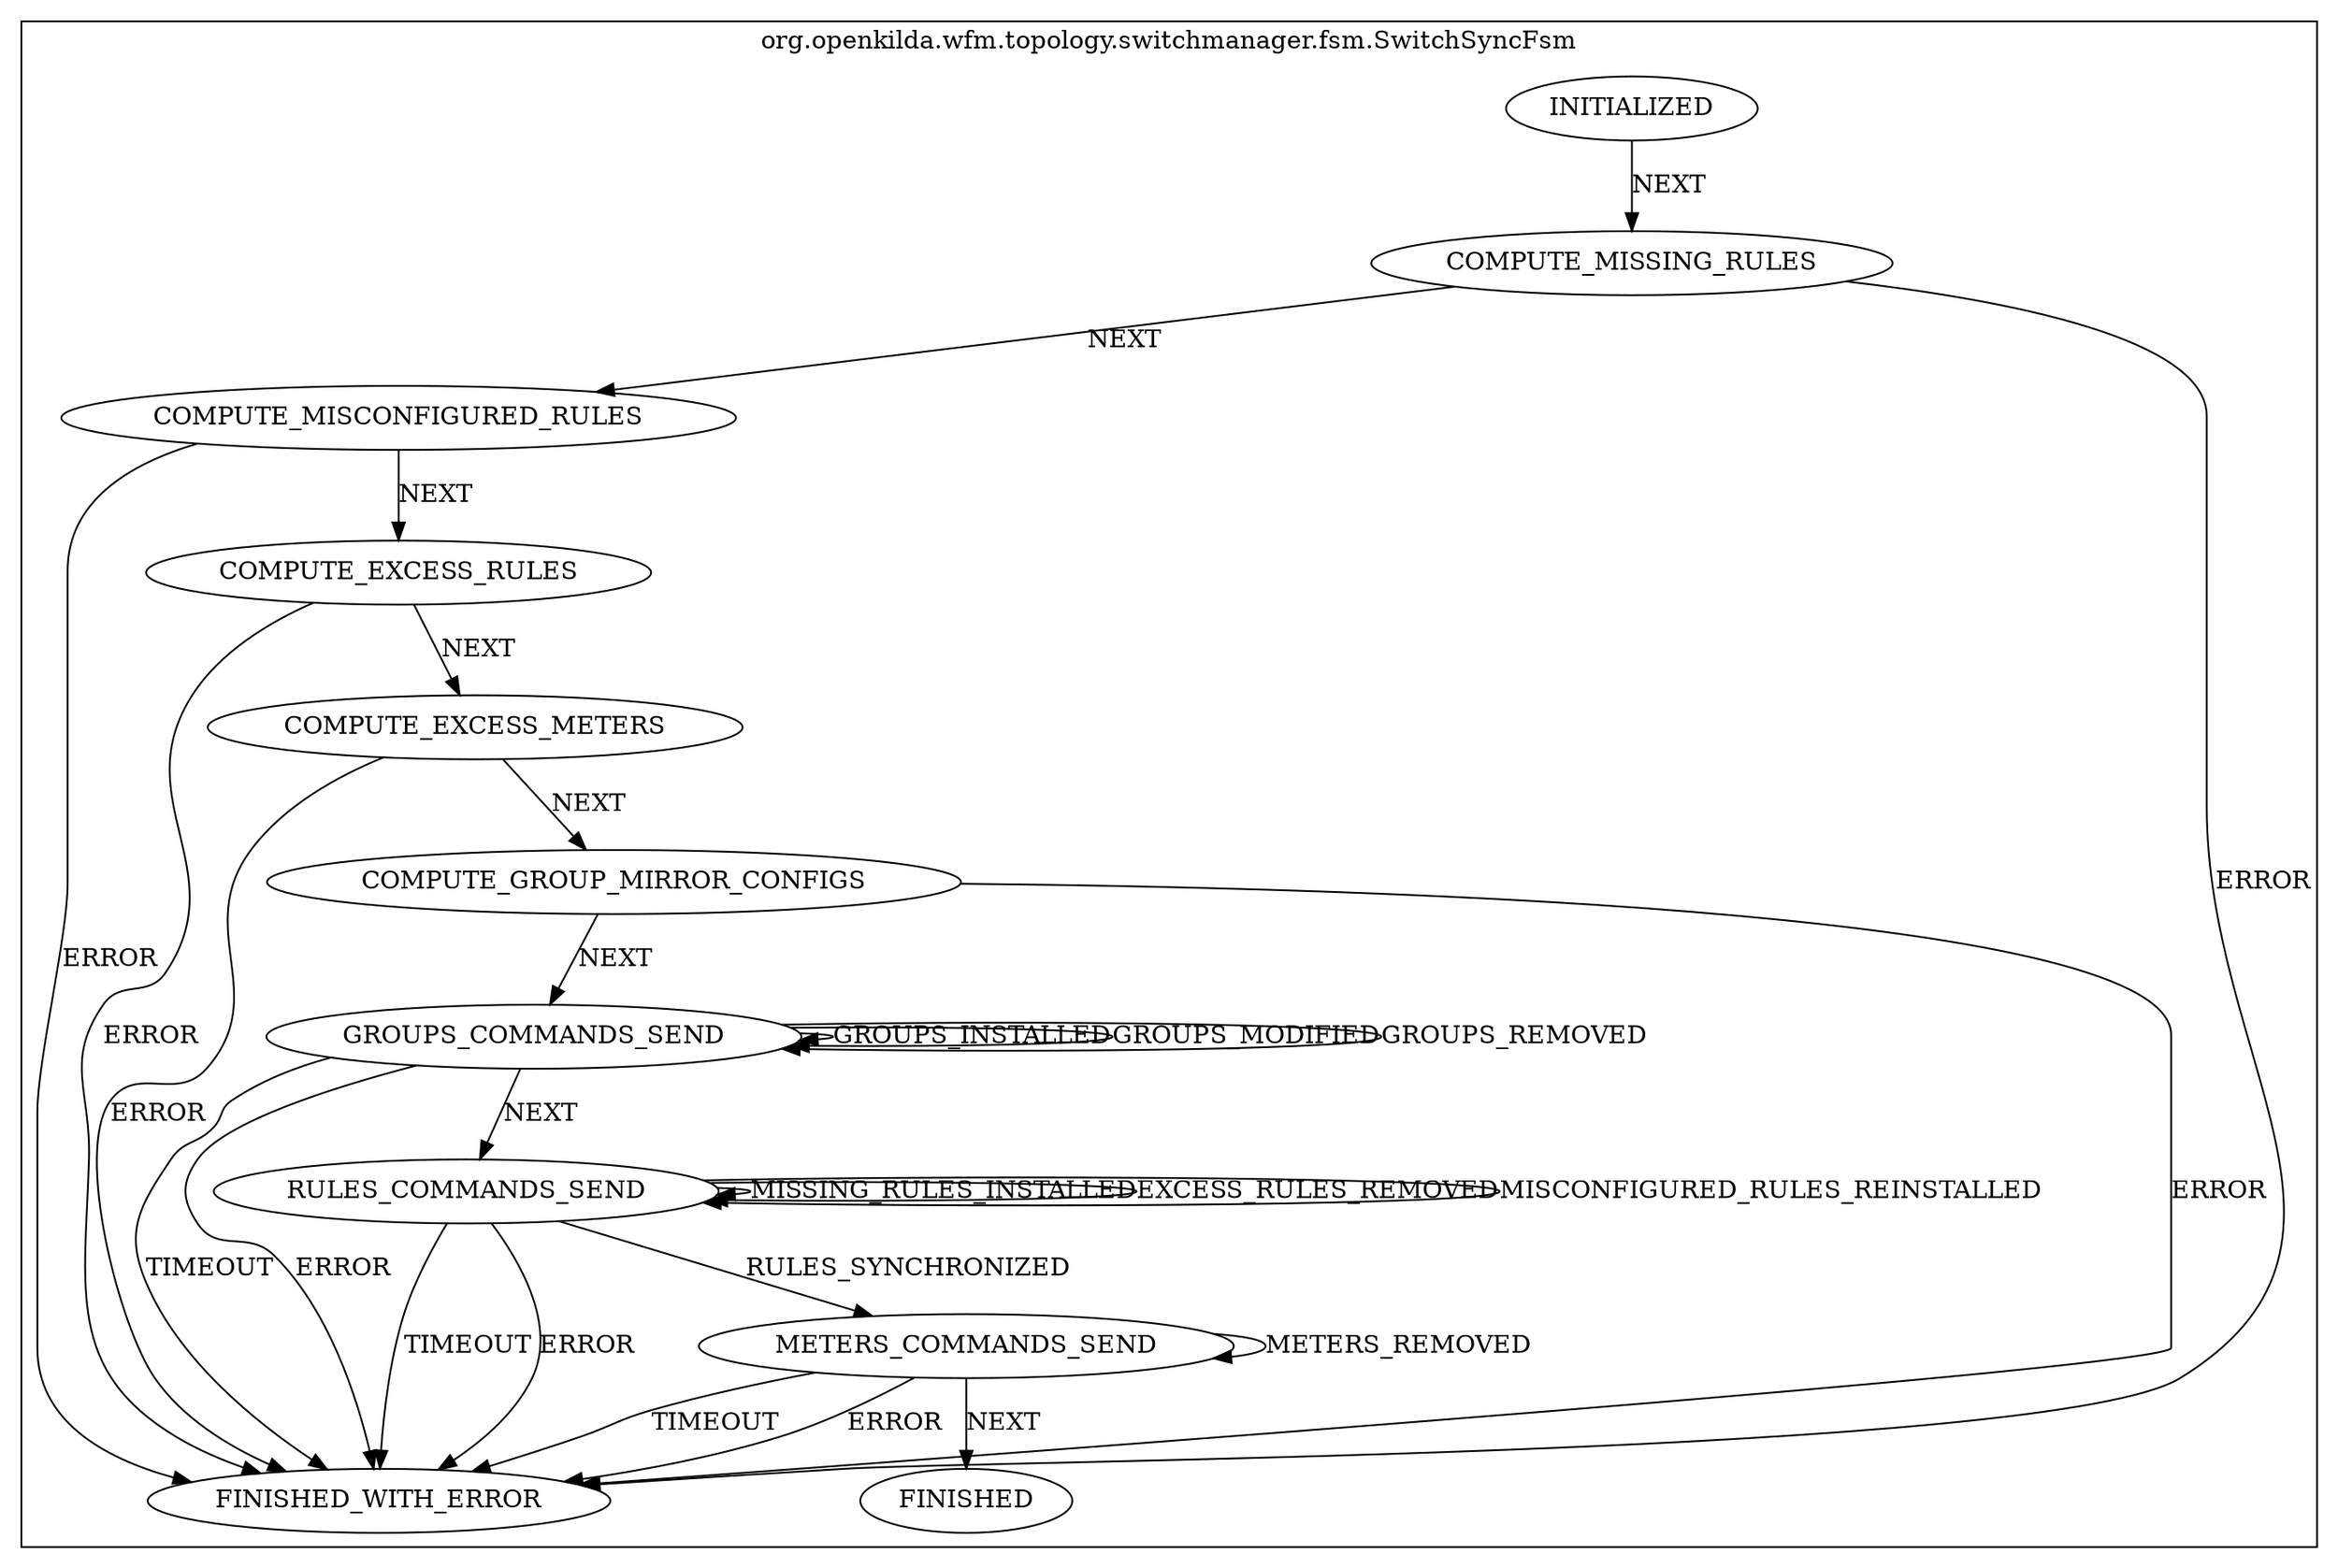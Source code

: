 digraph {
compound=true;
subgraph cluster_StateMachine {
label="org.openkilda.wfm.topology.switchmanager.fsm.SwitchSyncFsm";
GROUPS_COMMANDS_SEND [label="GROUPS_COMMANDS_SEND"];
RULES_COMMANDS_SEND [label="RULES_COMMANDS_SEND"];
METERS_COMMANDS_SEND [label="METERS_COMMANDS_SEND"];
INITIALIZED [label="INITIALIZED"];
COMPUTE_EXCESS_RULES [label="COMPUTE_EXCESS_RULES"];
COMPUTE_GROUP_MIRROR_CONFIGS [label="COMPUTE_GROUP_MIRROR_CONFIGS"];
COMPUTE_MISSING_RULES [label="COMPUTE_MISSING_RULES"];
COMPUTE_MISCONFIGURED_RULES [label="COMPUTE_MISCONFIGURED_RULES"];
FINISHED [label="FINISHED"];
FINISHED_WITH_ERROR [label="FINISHED_WITH_ERROR"];
COMPUTE_EXCESS_METERS [label="COMPUTE_EXCESS_METERS"];

GROUPS_COMMANDS_SEND -> GROUPS_COMMANDS_SEND [ label="GROUPS_INSTALLED"];
GROUPS_COMMANDS_SEND -> GROUPS_COMMANDS_SEND [ label="GROUPS_MODIFIED"];
GROUPS_COMMANDS_SEND -> GROUPS_COMMANDS_SEND [ label="GROUPS_REMOVED"];
GROUPS_COMMANDS_SEND -> FINISHED_WITH_ERROR [ label="TIMEOUT"];
GROUPS_COMMANDS_SEND -> FINISHED_WITH_ERROR [ label="ERROR"];
GROUPS_COMMANDS_SEND -> RULES_COMMANDS_SEND [ label="NEXT"];
RULES_COMMANDS_SEND -> RULES_COMMANDS_SEND [ label="MISSING_RULES_INSTALLED"];
RULES_COMMANDS_SEND -> RULES_COMMANDS_SEND [ label="EXCESS_RULES_REMOVED"];
RULES_COMMANDS_SEND -> RULES_COMMANDS_SEND [ label="MISCONFIGURED_RULES_REINSTALLED"];
RULES_COMMANDS_SEND -> FINISHED_WITH_ERROR [ label="TIMEOUT"];
RULES_COMMANDS_SEND -> FINISHED_WITH_ERROR [ label="ERROR"];
RULES_COMMANDS_SEND -> METERS_COMMANDS_SEND [ label="RULES_SYNCHRONIZED"];
METERS_COMMANDS_SEND -> METERS_COMMANDS_SEND [ label="METERS_REMOVED"];
METERS_COMMANDS_SEND -> FINISHED_WITH_ERROR [ label="TIMEOUT"];
METERS_COMMANDS_SEND -> FINISHED_WITH_ERROR [ label="ERROR"];
METERS_COMMANDS_SEND -> FINISHED [ label="NEXT"];
INITIALIZED -> COMPUTE_MISSING_RULES [ label="NEXT"];
COMPUTE_EXCESS_RULES -> FINISHED_WITH_ERROR [ label="ERROR"];
COMPUTE_EXCESS_RULES -> COMPUTE_EXCESS_METERS [ label="NEXT"];
COMPUTE_GROUP_MIRROR_CONFIGS -> FINISHED_WITH_ERROR [ label="ERROR"];
COMPUTE_GROUP_MIRROR_CONFIGS -> GROUPS_COMMANDS_SEND [ label="NEXT"];
COMPUTE_MISSING_RULES -> FINISHED_WITH_ERROR [ label="ERROR"];
COMPUTE_MISSING_RULES -> COMPUTE_MISCONFIGURED_RULES [ label="NEXT"];
COMPUTE_MISCONFIGURED_RULES -> FINISHED_WITH_ERROR [ label="ERROR"];
COMPUTE_MISCONFIGURED_RULES -> COMPUTE_EXCESS_RULES [ label="NEXT"];
COMPUTE_EXCESS_METERS -> FINISHED_WITH_ERROR [ label="ERROR"];
COMPUTE_EXCESS_METERS -> COMPUTE_GROUP_MIRROR_CONFIGS [ label="NEXT"];}}
